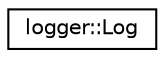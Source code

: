 digraph "クラス階層図"
{
 // LATEX_PDF_SIZE
  edge [fontname="Helvetica",fontsize="10",labelfontname="Helvetica",labelfontsize="10"];
  node [fontname="Helvetica",fontsize="10",shape=record];
  rankdir="LR";
  Node0 [label="logger::Log",height=0.2,width=0.4,color="black", fillcolor="white", style="filled",URL="$classlogger_1_1Log.html",tooltip=" "];
}
